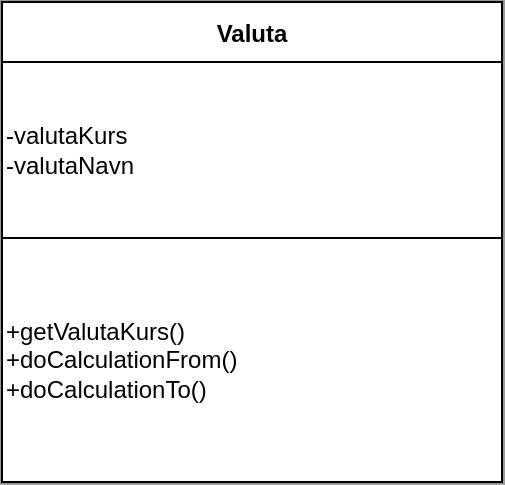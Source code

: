 <mxfile>
    <diagram id="FyRvqqAsthDaEE0xm74f" name="Page-1">
        <mxGraphModel dx="820" dy="449" grid="1" gridSize="10" guides="1" tooltips="1" connect="1" arrows="1" fold="1" page="1" pageScale="1" pageWidth="827" pageHeight="1169" background="#999999" math="0" shadow="0">
            <root>
                <mxCell id="0"/>
                <mxCell id="1" parent="0"/>
                <mxCell id="38" value="Valuta" style="shape=table;startSize=30;container=1;collapsible=0;childLayout=tableLayout;swimlaneFillColor=default;fontStyle=1" parent="1" vertex="1">
                    <mxGeometry x="300" y="90" width="250" height="240" as="geometry"/>
                </mxCell>
                <mxCell id="39" value="" style="shape=partialRectangle;collapsible=0;dropTarget=0;pointerEvents=0;fillColor=none;top=0;left=0;bottom=0;right=0;points=[[0,0.5],[1,0.5]];portConstraint=eastwest;" parent="38" vertex="1">
                    <mxGeometry y="30" width="250" height="88" as="geometry"/>
                </mxCell>
                <mxCell id="40" value="-valutaKurs&lt;br&gt;-valutaNavn" style="shape=partialRectangle;html=1;whiteSpace=wrap;connectable=0;overflow=hidden;fillColor=none;top=0;left=0;bottom=0;right=0;pointerEvents=1;align=left;" parent="39" vertex="1">
                    <mxGeometry width="250" height="88" as="geometry">
                        <mxRectangle width="250" height="88" as="alternateBounds"/>
                    </mxGeometry>
                </mxCell>
                <mxCell id="41" value="" style="shape=partialRectangle;collapsible=0;dropTarget=0;pointerEvents=0;fillColor=none;top=0;left=0;bottom=0;right=0;points=[[0,0.5],[1,0.5]];portConstraint=eastwest;" parent="38" vertex="1">
                    <mxGeometry y="118" width="250" height="122" as="geometry"/>
                </mxCell>
                <mxCell id="42" value="+getValutaKurs()&lt;br&gt;+doCalculationFrom()&lt;br&gt;+doCalculationTo()" style="shape=partialRectangle;html=1;whiteSpace=wrap;connectable=0;overflow=hidden;fillColor=none;top=0;left=0;bottom=0;right=0;pointerEvents=1;align=left;" parent="41" vertex="1">
                    <mxGeometry width="250" height="122" as="geometry">
                        <mxRectangle width="250" height="122" as="alternateBounds"/>
                    </mxGeometry>
                </mxCell>
            </root>
        </mxGraphModel>
    </diagram>
</mxfile>
